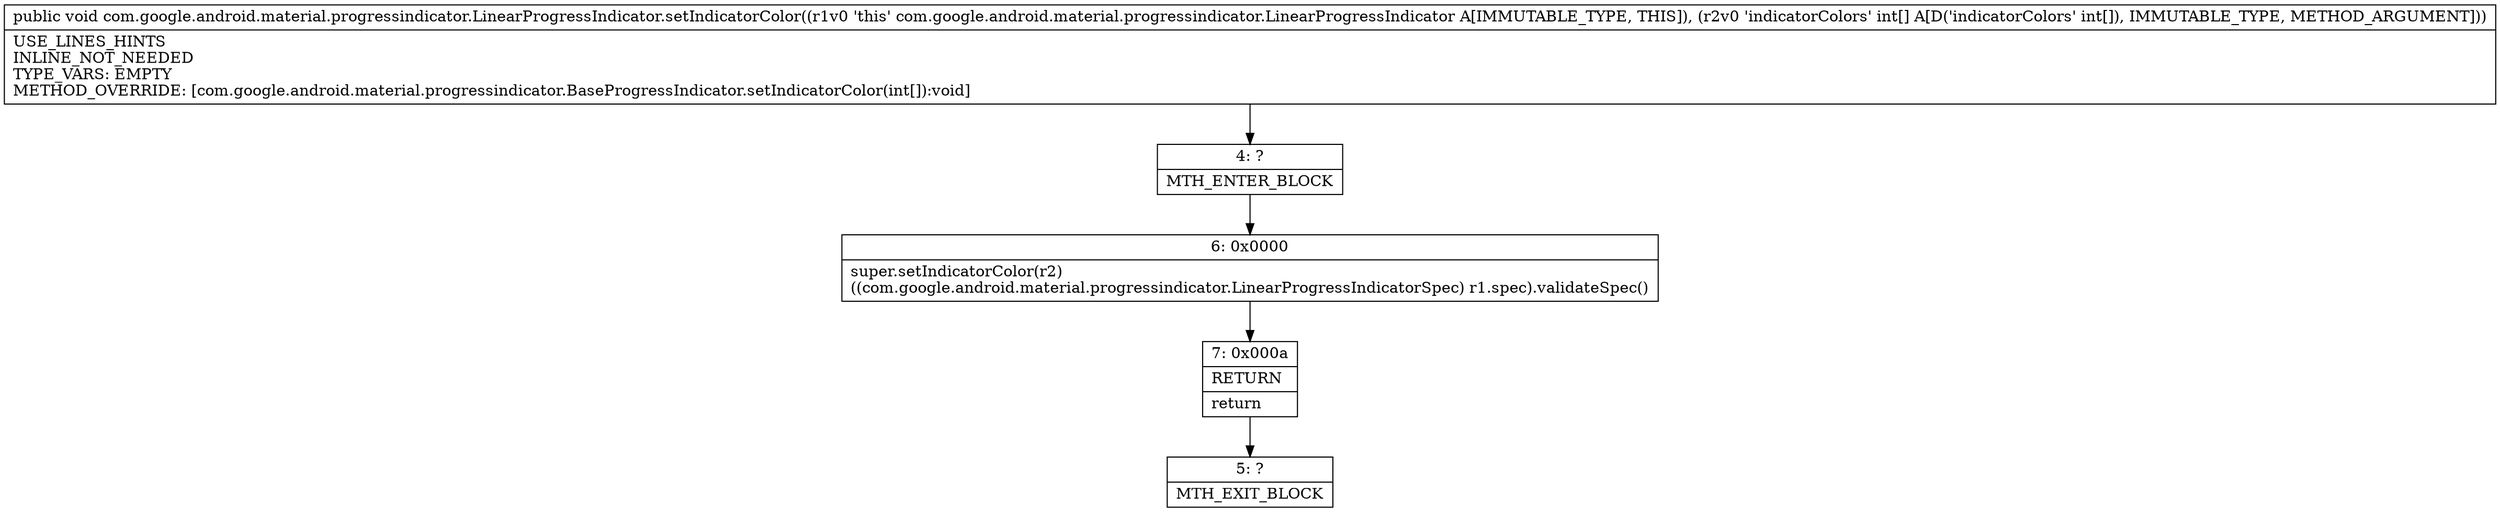 digraph "CFG forcom.google.android.material.progressindicator.LinearProgressIndicator.setIndicatorColor([I)V" {
Node_4 [shape=record,label="{4\:\ ?|MTH_ENTER_BLOCK\l}"];
Node_6 [shape=record,label="{6\:\ 0x0000|super.setIndicatorColor(r2)\l((com.google.android.material.progressindicator.LinearProgressIndicatorSpec) r1.spec).validateSpec()\l}"];
Node_7 [shape=record,label="{7\:\ 0x000a|RETURN\l|return\l}"];
Node_5 [shape=record,label="{5\:\ ?|MTH_EXIT_BLOCK\l}"];
MethodNode[shape=record,label="{public void com.google.android.material.progressindicator.LinearProgressIndicator.setIndicatorColor((r1v0 'this' com.google.android.material.progressindicator.LinearProgressIndicator A[IMMUTABLE_TYPE, THIS]), (r2v0 'indicatorColors' int[] A[D('indicatorColors' int[]), IMMUTABLE_TYPE, METHOD_ARGUMENT]))  | USE_LINES_HINTS\lINLINE_NOT_NEEDED\lTYPE_VARS: EMPTY\lMETHOD_OVERRIDE: [com.google.android.material.progressindicator.BaseProgressIndicator.setIndicatorColor(int[]):void]\l}"];
MethodNode -> Node_4;Node_4 -> Node_6;
Node_6 -> Node_7;
Node_7 -> Node_5;
}

